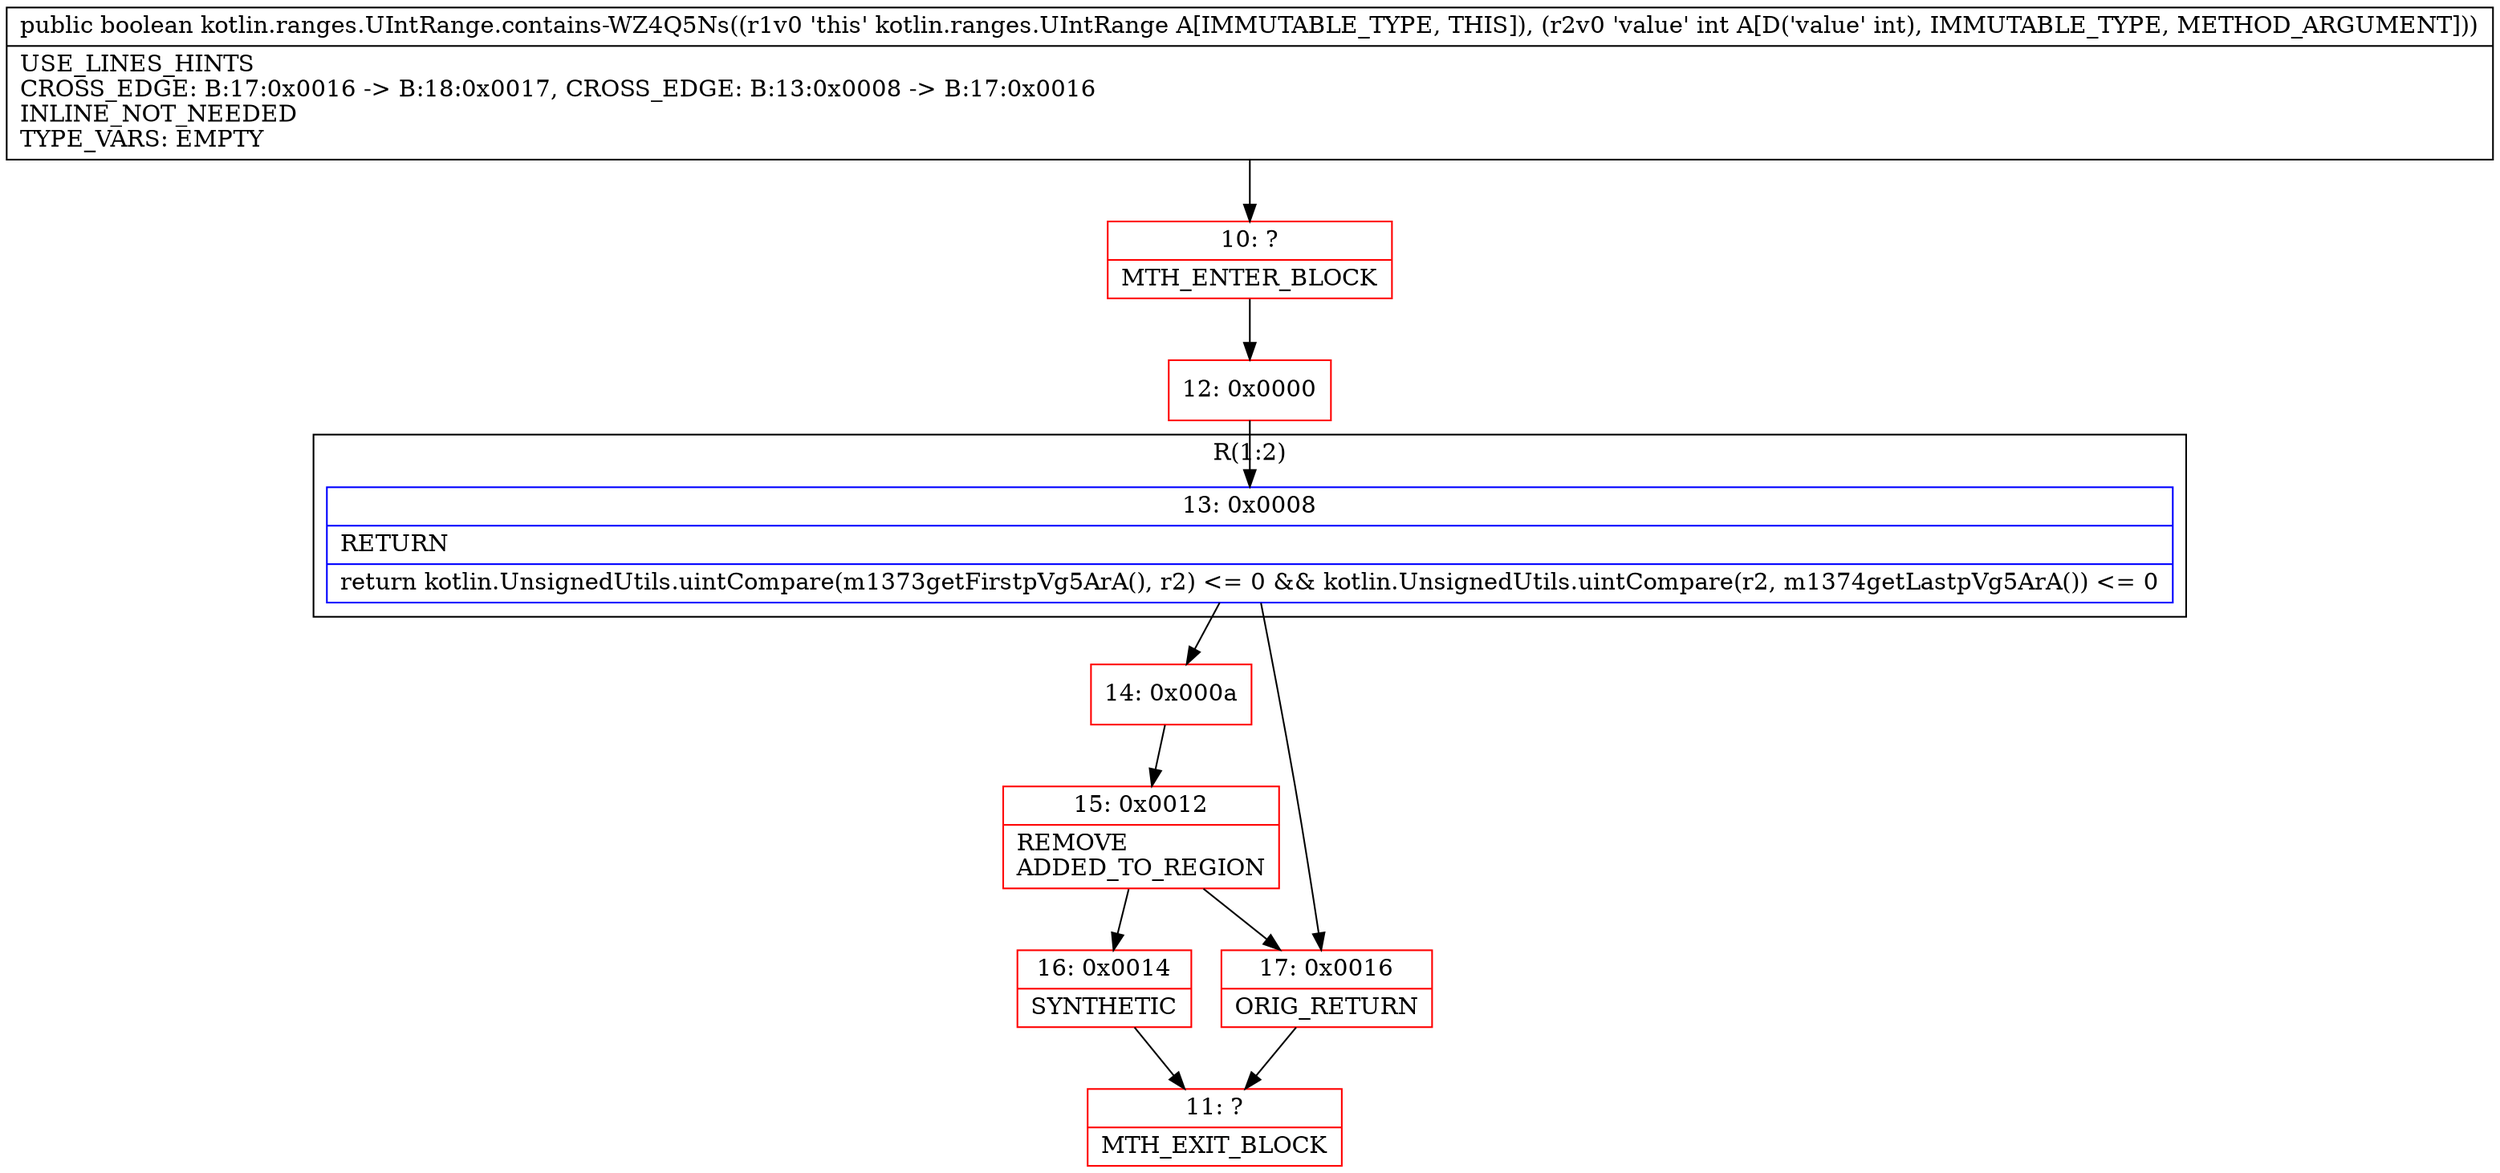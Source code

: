 digraph "CFG forkotlin.ranges.UIntRange.contains\-WZ4Q5Ns(I)Z" {
subgraph cluster_Region_228900200 {
label = "R(1:2)";
node [shape=record,color=blue];
Node_13 [shape=record,label="{13\:\ 0x0008|RETURN\l|return kotlin.UnsignedUtils.uintCompare(m1373getFirstpVg5ArA(), r2) \<= 0 && kotlin.UnsignedUtils.uintCompare(r2, m1374getLastpVg5ArA()) \<= 0\l}"];
}
Node_10 [shape=record,color=red,label="{10\:\ ?|MTH_ENTER_BLOCK\l}"];
Node_12 [shape=record,color=red,label="{12\:\ 0x0000}"];
Node_14 [shape=record,color=red,label="{14\:\ 0x000a}"];
Node_15 [shape=record,color=red,label="{15\:\ 0x0012|REMOVE\lADDED_TO_REGION\l}"];
Node_16 [shape=record,color=red,label="{16\:\ 0x0014|SYNTHETIC\l}"];
Node_11 [shape=record,color=red,label="{11\:\ ?|MTH_EXIT_BLOCK\l}"];
Node_17 [shape=record,color=red,label="{17\:\ 0x0016|ORIG_RETURN\l}"];
MethodNode[shape=record,label="{public boolean kotlin.ranges.UIntRange.contains\-WZ4Q5Ns((r1v0 'this' kotlin.ranges.UIntRange A[IMMUTABLE_TYPE, THIS]), (r2v0 'value' int A[D('value' int), IMMUTABLE_TYPE, METHOD_ARGUMENT]))  | USE_LINES_HINTS\lCROSS_EDGE: B:17:0x0016 \-\> B:18:0x0017, CROSS_EDGE: B:13:0x0008 \-\> B:17:0x0016\lINLINE_NOT_NEEDED\lTYPE_VARS: EMPTY\l}"];
MethodNode -> Node_10;Node_13 -> Node_14;
Node_13 -> Node_17;
Node_10 -> Node_12;
Node_12 -> Node_13;
Node_14 -> Node_15;
Node_15 -> Node_16;
Node_15 -> Node_17;
Node_16 -> Node_11;
Node_17 -> Node_11;
}

